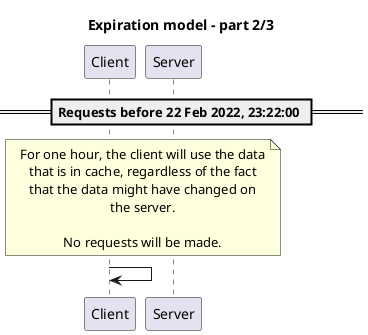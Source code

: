 @startuml expiration-model-part-2
skinparam boxPadding 100
skinparam maxMessageSize 150
skinparam noteTextAlignment center
skinparam sequenceMessageAlign direction
skinparam wrapWidth 250

title "Expiration model - part 2/3"

participant "Client" as client
participant "Server" as server

== Requests before 22 Feb 2022, 23:22:00 ==

note over client, server
For one hour, the client will use the data that is in cache, regardless of the fact that the data might have changed on the server.

No requests will be made.
end note

client -> client

@enduml
